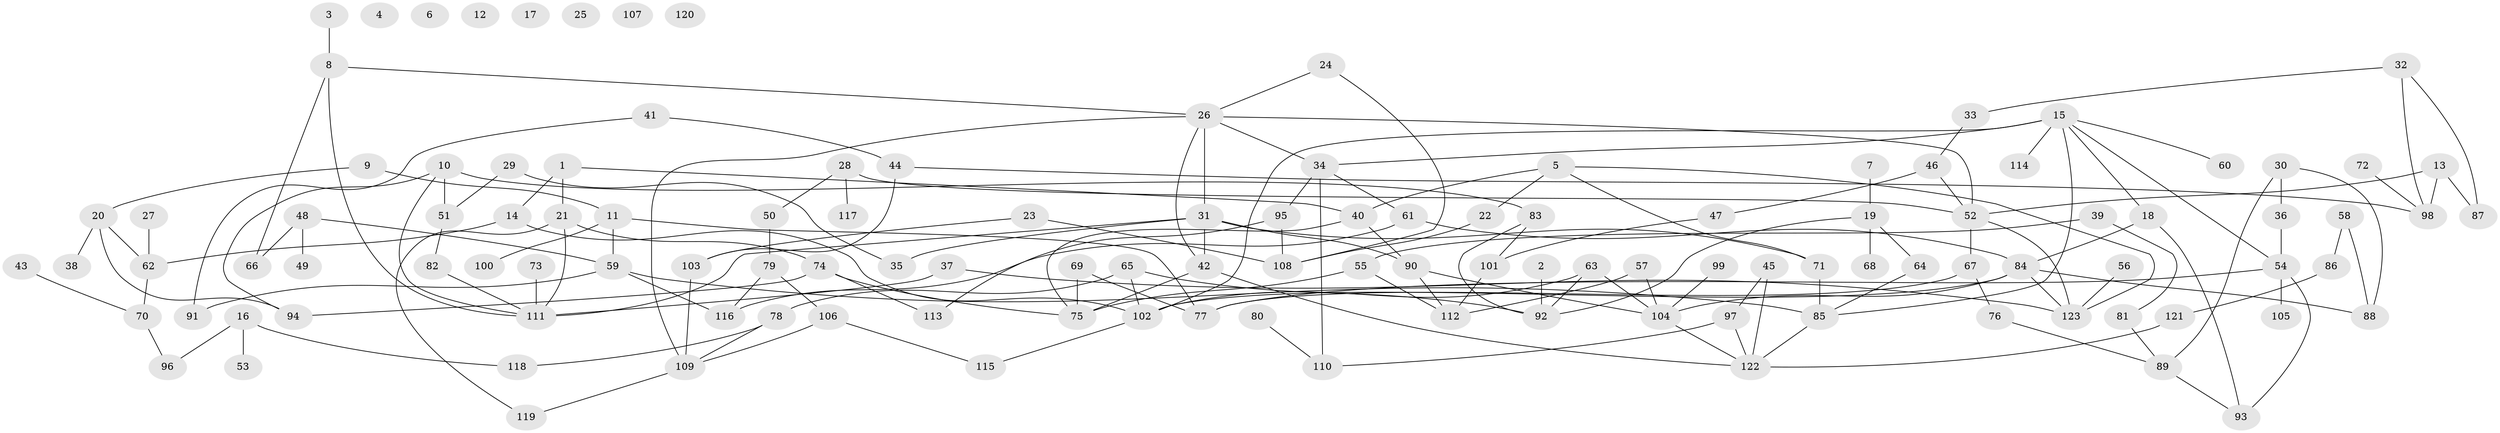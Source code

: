 // Generated by graph-tools (version 1.1) at 2025/33/03/09/25 02:33:22]
// undirected, 123 vertices, 171 edges
graph export_dot {
graph [start="1"]
  node [color=gray90,style=filled];
  1;
  2;
  3;
  4;
  5;
  6;
  7;
  8;
  9;
  10;
  11;
  12;
  13;
  14;
  15;
  16;
  17;
  18;
  19;
  20;
  21;
  22;
  23;
  24;
  25;
  26;
  27;
  28;
  29;
  30;
  31;
  32;
  33;
  34;
  35;
  36;
  37;
  38;
  39;
  40;
  41;
  42;
  43;
  44;
  45;
  46;
  47;
  48;
  49;
  50;
  51;
  52;
  53;
  54;
  55;
  56;
  57;
  58;
  59;
  60;
  61;
  62;
  63;
  64;
  65;
  66;
  67;
  68;
  69;
  70;
  71;
  72;
  73;
  74;
  75;
  76;
  77;
  78;
  79;
  80;
  81;
  82;
  83;
  84;
  85;
  86;
  87;
  88;
  89;
  90;
  91;
  92;
  93;
  94;
  95;
  96;
  97;
  98;
  99;
  100;
  101;
  102;
  103;
  104;
  105;
  106;
  107;
  108;
  109;
  110;
  111;
  112;
  113;
  114;
  115;
  116;
  117;
  118;
  119;
  120;
  121;
  122;
  123;
  1 -- 14;
  1 -- 21;
  1 -- 40;
  2 -- 92;
  3 -- 8;
  5 -- 22;
  5 -- 40;
  5 -- 71;
  5 -- 123;
  7 -- 19;
  8 -- 26;
  8 -- 66;
  8 -- 111;
  9 -- 11;
  9 -- 20;
  10 -- 51;
  10 -- 83;
  10 -- 94;
  10 -- 111;
  11 -- 59;
  11 -- 77;
  11 -- 100;
  13 -- 52;
  13 -- 87;
  13 -- 98;
  14 -- 62;
  14 -- 102;
  15 -- 18;
  15 -- 34;
  15 -- 54;
  15 -- 60;
  15 -- 85;
  15 -- 102;
  15 -- 114;
  16 -- 53;
  16 -- 96;
  16 -- 118;
  18 -- 84;
  18 -- 93;
  19 -- 64;
  19 -- 68;
  19 -- 92;
  20 -- 38;
  20 -- 62;
  20 -- 94;
  21 -- 74;
  21 -- 111;
  21 -- 119;
  22 -- 108;
  23 -- 103;
  23 -- 108;
  24 -- 26;
  24 -- 108;
  26 -- 31;
  26 -- 34;
  26 -- 42;
  26 -- 52;
  26 -- 109;
  27 -- 62;
  28 -- 50;
  28 -- 52;
  28 -- 117;
  29 -- 35;
  29 -- 51;
  30 -- 36;
  30 -- 88;
  30 -- 89;
  31 -- 35;
  31 -- 42;
  31 -- 71;
  31 -- 90;
  31 -- 111;
  32 -- 33;
  32 -- 87;
  32 -- 98;
  33 -- 46;
  34 -- 61;
  34 -- 95;
  34 -- 110;
  36 -- 54;
  37 -- 111;
  37 -- 123;
  39 -- 55;
  39 -- 81;
  40 -- 75;
  40 -- 90;
  41 -- 44;
  41 -- 91;
  42 -- 75;
  42 -- 122;
  43 -- 70;
  44 -- 98;
  44 -- 103;
  45 -- 97;
  45 -- 122;
  46 -- 47;
  46 -- 52;
  47 -- 101;
  48 -- 49;
  48 -- 59;
  48 -- 66;
  50 -- 79;
  51 -- 82;
  52 -- 67;
  52 -- 123;
  54 -- 77;
  54 -- 93;
  54 -- 105;
  55 -- 75;
  55 -- 112;
  56 -- 123;
  57 -- 104;
  57 -- 112;
  58 -- 86;
  58 -- 88;
  59 -- 85;
  59 -- 91;
  59 -- 116;
  61 -- 84;
  61 -- 116;
  62 -- 70;
  63 -- 92;
  63 -- 102;
  63 -- 104;
  64 -- 85;
  65 -- 78;
  65 -- 92;
  65 -- 102;
  67 -- 76;
  67 -- 77;
  69 -- 75;
  69 -- 77;
  70 -- 96;
  71 -- 85;
  72 -- 98;
  73 -- 111;
  74 -- 75;
  74 -- 94;
  74 -- 113;
  76 -- 89;
  78 -- 109;
  78 -- 118;
  79 -- 106;
  79 -- 116;
  80 -- 110;
  81 -- 89;
  82 -- 111;
  83 -- 92;
  83 -- 101;
  84 -- 88;
  84 -- 102;
  84 -- 104;
  84 -- 123;
  85 -- 122;
  86 -- 121;
  89 -- 93;
  90 -- 104;
  90 -- 112;
  95 -- 108;
  95 -- 113;
  97 -- 110;
  97 -- 122;
  99 -- 104;
  101 -- 112;
  102 -- 115;
  103 -- 109;
  104 -- 122;
  106 -- 109;
  106 -- 115;
  109 -- 119;
  121 -- 122;
}
